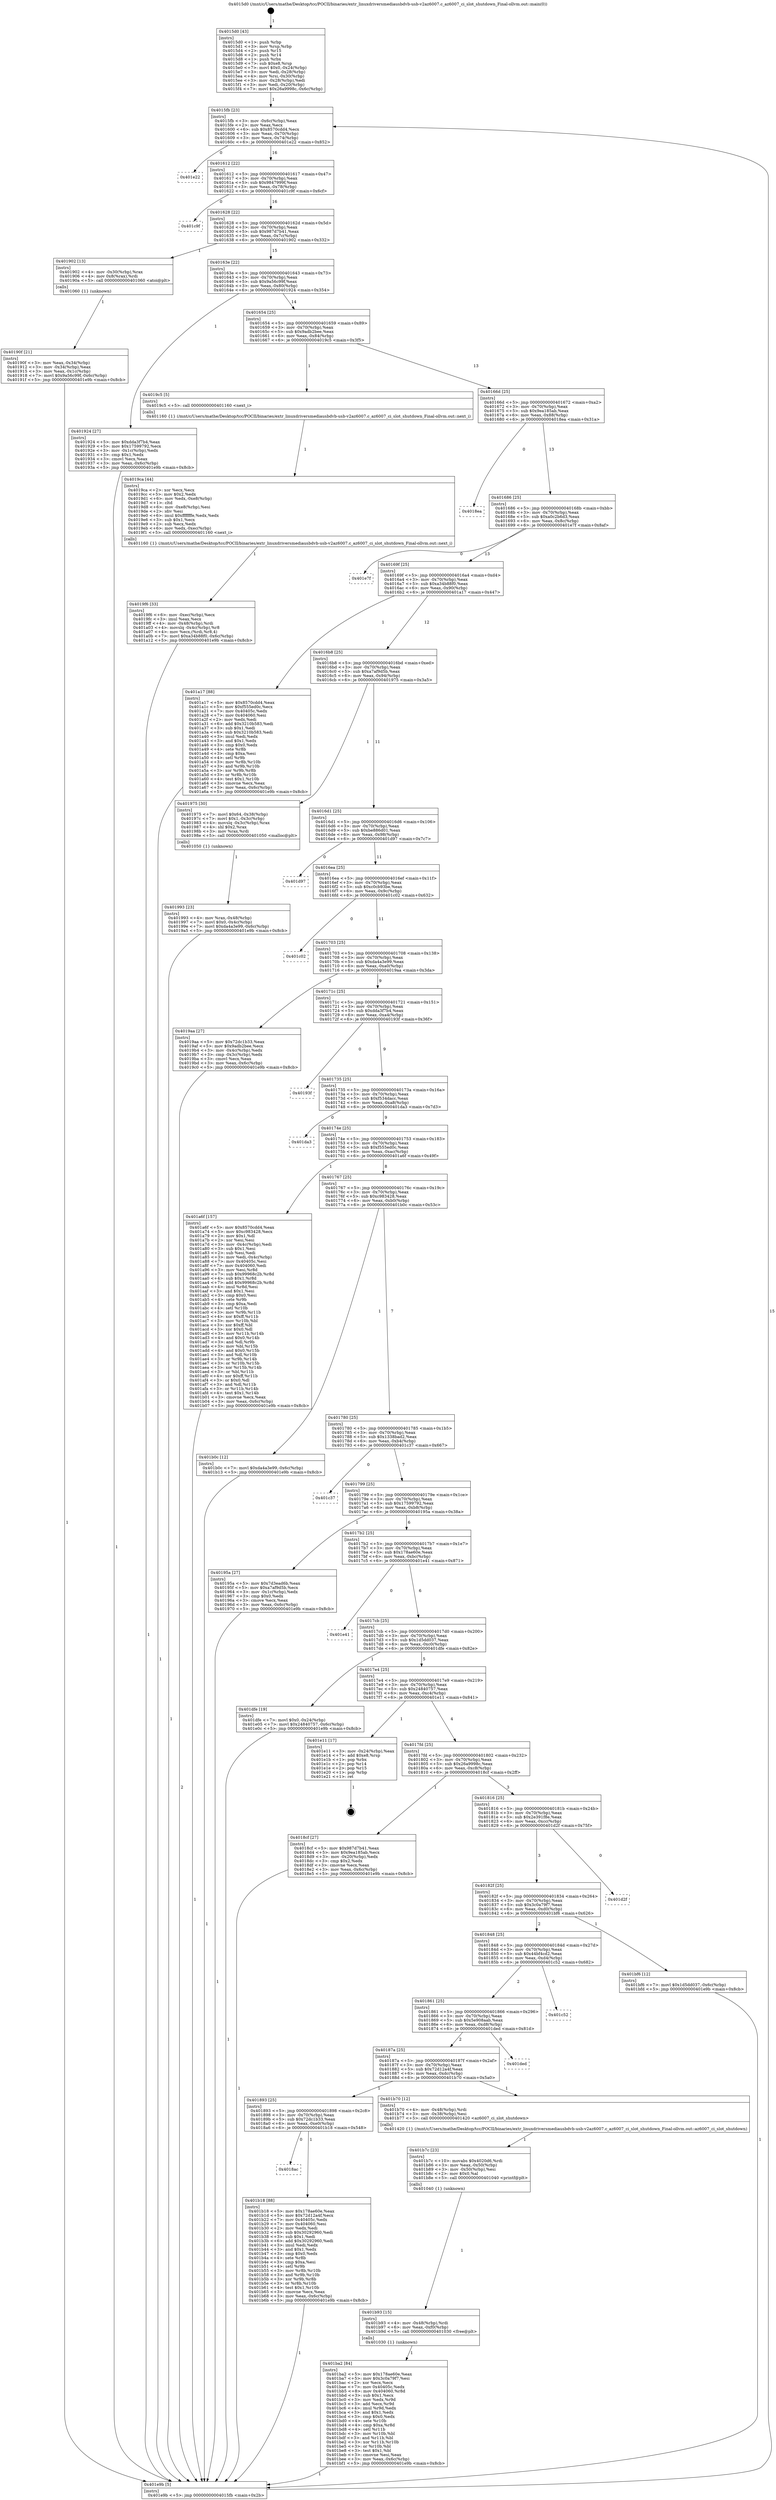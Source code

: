 digraph "0x4015d0" {
  label = "0x4015d0 (/mnt/c/Users/mathe/Desktop/tcc/POCII/binaries/extr_linuxdriversmediausbdvb-usb-v2az6007.c_az6007_ci_slot_shutdown_Final-ollvm.out::main(0))"
  labelloc = "t"
  node[shape=record]

  Entry [label="",width=0.3,height=0.3,shape=circle,fillcolor=black,style=filled]
  "0x4015fb" [label="{
     0x4015fb [23]\l
     | [instrs]\l
     &nbsp;&nbsp;0x4015fb \<+3\>: mov -0x6c(%rbp),%eax\l
     &nbsp;&nbsp;0x4015fe \<+2\>: mov %eax,%ecx\l
     &nbsp;&nbsp;0x401600 \<+6\>: sub $0x8570cdd4,%ecx\l
     &nbsp;&nbsp;0x401606 \<+3\>: mov %eax,-0x70(%rbp)\l
     &nbsp;&nbsp;0x401609 \<+3\>: mov %ecx,-0x74(%rbp)\l
     &nbsp;&nbsp;0x40160c \<+6\>: je 0000000000401e22 \<main+0x852\>\l
  }"]
  "0x401e22" [label="{
     0x401e22\l
  }", style=dashed]
  "0x401612" [label="{
     0x401612 [22]\l
     | [instrs]\l
     &nbsp;&nbsp;0x401612 \<+5\>: jmp 0000000000401617 \<main+0x47\>\l
     &nbsp;&nbsp;0x401617 \<+3\>: mov -0x70(%rbp),%eax\l
     &nbsp;&nbsp;0x40161a \<+5\>: sub $0x9847999f,%eax\l
     &nbsp;&nbsp;0x40161f \<+3\>: mov %eax,-0x78(%rbp)\l
     &nbsp;&nbsp;0x401622 \<+6\>: je 0000000000401c9f \<main+0x6cf\>\l
  }"]
  Exit [label="",width=0.3,height=0.3,shape=circle,fillcolor=black,style=filled,peripheries=2]
  "0x401c9f" [label="{
     0x401c9f\l
  }", style=dashed]
  "0x401628" [label="{
     0x401628 [22]\l
     | [instrs]\l
     &nbsp;&nbsp;0x401628 \<+5\>: jmp 000000000040162d \<main+0x5d\>\l
     &nbsp;&nbsp;0x40162d \<+3\>: mov -0x70(%rbp),%eax\l
     &nbsp;&nbsp;0x401630 \<+5\>: sub $0x987d7b41,%eax\l
     &nbsp;&nbsp;0x401635 \<+3\>: mov %eax,-0x7c(%rbp)\l
     &nbsp;&nbsp;0x401638 \<+6\>: je 0000000000401902 \<main+0x332\>\l
  }"]
  "0x401ba2" [label="{
     0x401ba2 [84]\l
     | [instrs]\l
     &nbsp;&nbsp;0x401ba2 \<+5\>: mov $0x178ae60e,%eax\l
     &nbsp;&nbsp;0x401ba7 \<+5\>: mov $0x3c0a79f7,%esi\l
     &nbsp;&nbsp;0x401bac \<+2\>: xor %ecx,%ecx\l
     &nbsp;&nbsp;0x401bae \<+7\>: mov 0x40405c,%edx\l
     &nbsp;&nbsp;0x401bb5 \<+8\>: mov 0x404060,%r8d\l
     &nbsp;&nbsp;0x401bbd \<+3\>: sub $0x1,%ecx\l
     &nbsp;&nbsp;0x401bc0 \<+3\>: mov %edx,%r9d\l
     &nbsp;&nbsp;0x401bc3 \<+3\>: add %ecx,%r9d\l
     &nbsp;&nbsp;0x401bc6 \<+4\>: imul %r9d,%edx\l
     &nbsp;&nbsp;0x401bca \<+3\>: and $0x1,%edx\l
     &nbsp;&nbsp;0x401bcd \<+3\>: cmp $0x0,%edx\l
     &nbsp;&nbsp;0x401bd0 \<+4\>: sete %r10b\l
     &nbsp;&nbsp;0x401bd4 \<+4\>: cmp $0xa,%r8d\l
     &nbsp;&nbsp;0x401bd8 \<+4\>: setl %r11b\l
     &nbsp;&nbsp;0x401bdc \<+3\>: mov %r10b,%bl\l
     &nbsp;&nbsp;0x401bdf \<+3\>: and %r11b,%bl\l
     &nbsp;&nbsp;0x401be2 \<+3\>: xor %r11b,%r10b\l
     &nbsp;&nbsp;0x401be5 \<+3\>: or %r10b,%bl\l
     &nbsp;&nbsp;0x401be8 \<+3\>: test $0x1,%bl\l
     &nbsp;&nbsp;0x401beb \<+3\>: cmovne %esi,%eax\l
     &nbsp;&nbsp;0x401bee \<+3\>: mov %eax,-0x6c(%rbp)\l
     &nbsp;&nbsp;0x401bf1 \<+5\>: jmp 0000000000401e9b \<main+0x8cb\>\l
  }"]
  "0x401902" [label="{
     0x401902 [13]\l
     | [instrs]\l
     &nbsp;&nbsp;0x401902 \<+4\>: mov -0x30(%rbp),%rax\l
     &nbsp;&nbsp;0x401906 \<+4\>: mov 0x8(%rax),%rdi\l
     &nbsp;&nbsp;0x40190a \<+5\>: call 0000000000401060 \<atoi@plt\>\l
     | [calls]\l
     &nbsp;&nbsp;0x401060 \{1\} (unknown)\l
  }"]
  "0x40163e" [label="{
     0x40163e [22]\l
     | [instrs]\l
     &nbsp;&nbsp;0x40163e \<+5\>: jmp 0000000000401643 \<main+0x73\>\l
     &nbsp;&nbsp;0x401643 \<+3\>: mov -0x70(%rbp),%eax\l
     &nbsp;&nbsp;0x401646 \<+5\>: sub $0x9a56c99f,%eax\l
     &nbsp;&nbsp;0x40164b \<+3\>: mov %eax,-0x80(%rbp)\l
     &nbsp;&nbsp;0x40164e \<+6\>: je 0000000000401924 \<main+0x354\>\l
  }"]
  "0x401b93" [label="{
     0x401b93 [15]\l
     | [instrs]\l
     &nbsp;&nbsp;0x401b93 \<+4\>: mov -0x48(%rbp),%rdi\l
     &nbsp;&nbsp;0x401b97 \<+6\>: mov %eax,-0xf0(%rbp)\l
     &nbsp;&nbsp;0x401b9d \<+5\>: call 0000000000401030 \<free@plt\>\l
     | [calls]\l
     &nbsp;&nbsp;0x401030 \{1\} (unknown)\l
  }"]
  "0x401924" [label="{
     0x401924 [27]\l
     | [instrs]\l
     &nbsp;&nbsp;0x401924 \<+5\>: mov $0xdda3f7b4,%eax\l
     &nbsp;&nbsp;0x401929 \<+5\>: mov $0x17599792,%ecx\l
     &nbsp;&nbsp;0x40192e \<+3\>: mov -0x1c(%rbp),%edx\l
     &nbsp;&nbsp;0x401931 \<+3\>: cmp $0x1,%edx\l
     &nbsp;&nbsp;0x401934 \<+3\>: cmovl %ecx,%eax\l
     &nbsp;&nbsp;0x401937 \<+3\>: mov %eax,-0x6c(%rbp)\l
     &nbsp;&nbsp;0x40193a \<+5\>: jmp 0000000000401e9b \<main+0x8cb\>\l
  }"]
  "0x401654" [label="{
     0x401654 [25]\l
     | [instrs]\l
     &nbsp;&nbsp;0x401654 \<+5\>: jmp 0000000000401659 \<main+0x89\>\l
     &nbsp;&nbsp;0x401659 \<+3\>: mov -0x70(%rbp),%eax\l
     &nbsp;&nbsp;0x40165c \<+5\>: sub $0x9adb2bee,%eax\l
     &nbsp;&nbsp;0x401661 \<+6\>: mov %eax,-0x84(%rbp)\l
     &nbsp;&nbsp;0x401667 \<+6\>: je 00000000004019c5 \<main+0x3f5\>\l
  }"]
  "0x401b7c" [label="{
     0x401b7c [23]\l
     | [instrs]\l
     &nbsp;&nbsp;0x401b7c \<+10\>: movabs $0x4020d6,%rdi\l
     &nbsp;&nbsp;0x401b86 \<+3\>: mov %eax,-0x50(%rbp)\l
     &nbsp;&nbsp;0x401b89 \<+3\>: mov -0x50(%rbp),%esi\l
     &nbsp;&nbsp;0x401b8c \<+2\>: mov $0x0,%al\l
     &nbsp;&nbsp;0x401b8e \<+5\>: call 0000000000401040 \<printf@plt\>\l
     | [calls]\l
     &nbsp;&nbsp;0x401040 \{1\} (unknown)\l
  }"]
  "0x4019c5" [label="{
     0x4019c5 [5]\l
     | [instrs]\l
     &nbsp;&nbsp;0x4019c5 \<+5\>: call 0000000000401160 \<next_i\>\l
     | [calls]\l
     &nbsp;&nbsp;0x401160 \{1\} (/mnt/c/Users/mathe/Desktop/tcc/POCII/binaries/extr_linuxdriversmediausbdvb-usb-v2az6007.c_az6007_ci_slot_shutdown_Final-ollvm.out::next_i)\l
  }"]
  "0x40166d" [label="{
     0x40166d [25]\l
     | [instrs]\l
     &nbsp;&nbsp;0x40166d \<+5\>: jmp 0000000000401672 \<main+0xa2\>\l
     &nbsp;&nbsp;0x401672 \<+3\>: mov -0x70(%rbp),%eax\l
     &nbsp;&nbsp;0x401675 \<+5\>: sub $0x9ea185ab,%eax\l
     &nbsp;&nbsp;0x40167a \<+6\>: mov %eax,-0x88(%rbp)\l
     &nbsp;&nbsp;0x401680 \<+6\>: je 00000000004018ea \<main+0x31a\>\l
  }"]
  "0x4018ac" [label="{
     0x4018ac\l
  }", style=dashed]
  "0x4018ea" [label="{
     0x4018ea\l
  }", style=dashed]
  "0x401686" [label="{
     0x401686 [25]\l
     | [instrs]\l
     &nbsp;&nbsp;0x401686 \<+5\>: jmp 000000000040168b \<main+0xbb\>\l
     &nbsp;&nbsp;0x40168b \<+3\>: mov -0x70(%rbp),%eax\l
     &nbsp;&nbsp;0x40168e \<+5\>: sub $0xa0c2b6d3,%eax\l
     &nbsp;&nbsp;0x401693 \<+6\>: mov %eax,-0x8c(%rbp)\l
     &nbsp;&nbsp;0x401699 \<+6\>: je 0000000000401e7f \<main+0x8af\>\l
  }"]
  "0x401b18" [label="{
     0x401b18 [88]\l
     | [instrs]\l
     &nbsp;&nbsp;0x401b18 \<+5\>: mov $0x178ae60e,%eax\l
     &nbsp;&nbsp;0x401b1d \<+5\>: mov $0x72d12a4f,%ecx\l
     &nbsp;&nbsp;0x401b22 \<+7\>: mov 0x40405c,%edx\l
     &nbsp;&nbsp;0x401b29 \<+7\>: mov 0x404060,%esi\l
     &nbsp;&nbsp;0x401b30 \<+2\>: mov %edx,%edi\l
     &nbsp;&nbsp;0x401b32 \<+6\>: sub $0x30292960,%edi\l
     &nbsp;&nbsp;0x401b38 \<+3\>: sub $0x1,%edi\l
     &nbsp;&nbsp;0x401b3b \<+6\>: add $0x30292960,%edi\l
     &nbsp;&nbsp;0x401b41 \<+3\>: imul %edi,%edx\l
     &nbsp;&nbsp;0x401b44 \<+3\>: and $0x1,%edx\l
     &nbsp;&nbsp;0x401b47 \<+3\>: cmp $0x0,%edx\l
     &nbsp;&nbsp;0x401b4a \<+4\>: sete %r8b\l
     &nbsp;&nbsp;0x401b4e \<+3\>: cmp $0xa,%esi\l
     &nbsp;&nbsp;0x401b51 \<+4\>: setl %r9b\l
     &nbsp;&nbsp;0x401b55 \<+3\>: mov %r8b,%r10b\l
     &nbsp;&nbsp;0x401b58 \<+3\>: and %r9b,%r10b\l
     &nbsp;&nbsp;0x401b5b \<+3\>: xor %r9b,%r8b\l
     &nbsp;&nbsp;0x401b5e \<+3\>: or %r8b,%r10b\l
     &nbsp;&nbsp;0x401b61 \<+4\>: test $0x1,%r10b\l
     &nbsp;&nbsp;0x401b65 \<+3\>: cmovne %ecx,%eax\l
     &nbsp;&nbsp;0x401b68 \<+3\>: mov %eax,-0x6c(%rbp)\l
     &nbsp;&nbsp;0x401b6b \<+5\>: jmp 0000000000401e9b \<main+0x8cb\>\l
  }"]
  "0x401e7f" [label="{
     0x401e7f\l
  }", style=dashed]
  "0x40169f" [label="{
     0x40169f [25]\l
     | [instrs]\l
     &nbsp;&nbsp;0x40169f \<+5\>: jmp 00000000004016a4 \<main+0xd4\>\l
     &nbsp;&nbsp;0x4016a4 \<+3\>: mov -0x70(%rbp),%eax\l
     &nbsp;&nbsp;0x4016a7 \<+5\>: sub $0xa34b88f0,%eax\l
     &nbsp;&nbsp;0x4016ac \<+6\>: mov %eax,-0x90(%rbp)\l
     &nbsp;&nbsp;0x4016b2 \<+6\>: je 0000000000401a17 \<main+0x447\>\l
  }"]
  "0x401893" [label="{
     0x401893 [25]\l
     | [instrs]\l
     &nbsp;&nbsp;0x401893 \<+5\>: jmp 0000000000401898 \<main+0x2c8\>\l
     &nbsp;&nbsp;0x401898 \<+3\>: mov -0x70(%rbp),%eax\l
     &nbsp;&nbsp;0x40189b \<+5\>: sub $0x72dc1b33,%eax\l
     &nbsp;&nbsp;0x4018a0 \<+6\>: mov %eax,-0xe0(%rbp)\l
     &nbsp;&nbsp;0x4018a6 \<+6\>: je 0000000000401b18 \<main+0x548\>\l
  }"]
  "0x401a17" [label="{
     0x401a17 [88]\l
     | [instrs]\l
     &nbsp;&nbsp;0x401a17 \<+5\>: mov $0x8570cdd4,%eax\l
     &nbsp;&nbsp;0x401a1c \<+5\>: mov $0xf555ed0c,%ecx\l
     &nbsp;&nbsp;0x401a21 \<+7\>: mov 0x40405c,%edx\l
     &nbsp;&nbsp;0x401a28 \<+7\>: mov 0x404060,%esi\l
     &nbsp;&nbsp;0x401a2f \<+2\>: mov %edx,%edi\l
     &nbsp;&nbsp;0x401a31 \<+6\>: add $0x3210b583,%edi\l
     &nbsp;&nbsp;0x401a37 \<+3\>: sub $0x1,%edi\l
     &nbsp;&nbsp;0x401a3a \<+6\>: sub $0x3210b583,%edi\l
     &nbsp;&nbsp;0x401a40 \<+3\>: imul %edi,%edx\l
     &nbsp;&nbsp;0x401a43 \<+3\>: and $0x1,%edx\l
     &nbsp;&nbsp;0x401a46 \<+3\>: cmp $0x0,%edx\l
     &nbsp;&nbsp;0x401a49 \<+4\>: sete %r8b\l
     &nbsp;&nbsp;0x401a4d \<+3\>: cmp $0xa,%esi\l
     &nbsp;&nbsp;0x401a50 \<+4\>: setl %r9b\l
     &nbsp;&nbsp;0x401a54 \<+3\>: mov %r8b,%r10b\l
     &nbsp;&nbsp;0x401a57 \<+3\>: and %r9b,%r10b\l
     &nbsp;&nbsp;0x401a5a \<+3\>: xor %r9b,%r8b\l
     &nbsp;&nbsp;0x401a5d \<+3\>: or %r8b,%r10b\l
     &nbsp;&nbsp;0x401a60 \<+4\>: test $0x1,%r10b\l
     &nbsp;&nbsp;0x401a64 \<+3\>: cmovne %ecx,%eax\l
     &nbsp;&nbsp;0x401a67 \<+3\>: mov %eax,-0x6c(%rbp)\l
     &nbsp;&nbsp;0x401a6a \<+5\>: jmp 0000000000401e9b \<main+0x8cb\>\l
  }"]
  "0x4016b8" [label="{
     0x4016b8 [25]\l
     | [instrs]\l
     &nbsp;&nbsp;0x4016b8 \<+5\>: jmp 00000000004016bd \<main+0xed\>\l
     &nbsp;&nbsp;0x4016bd \<+3\>: mov -0x70(%rbp),%eax\l
     &nbsp;&nbsp;0x4016c0 \<+5\>: sub $0xa7af9d5b,%eax\l
     &nbsp;&nbsp;0x4016c5 \<+6\>: mov %eax,-0x94(%rbp)\l
     &nbsp;&nbsp;0x4016cb \<+6\>: je 0000000000401975 \<main+0x3a5\>\l
  }"]
  "0x401b70" [label="{
     0x401b70 [12]\l
     | [instrs]\l
     &nbsp;&nbsp;0x401b70 \<+4\>: mov -0x48(%rbp),%rdi\l
     &nbsp;&nbsp;0x401b74 \<+3\>: mov -0x38(%rbp),%esi\l
     &nbsp;&nbsp;0x401b77 \<+5\>: call 0000000000401420 \<az6007_ci_slot_shutdown\>\l
     | [calls]\l
     &nbsp;&nbsp;0x401420 \{1\} (/mnt/c/Users/mathe/Desktop/tcc/POCII/binaries/extr_linuxdriversmediausbdvb-usb-v2az6007.c_az6007_ci_slot_shutdown_Final-ollvm.out::az6007_ci_slot_shutdown)\l
  }"]
  "0x401975" [label="{
     0x401975 [30]\l
     | [instrs]\l
     &nbsp;&nbsp;0x401975 \<+7\>: movl $0x64,-0x38(%rbp)\l
     &nbsp;&nbsp;0x40197c \<+7\>: movl $0x1,-0x3c(%rbp)\l
     &nbsp;&nbsp;0x401983 \<+4\>: movslq -0x3c(%rbp),%rax\l
     &nbsp;&nbsp;0x401987 \<+4\>: shl $0x2,%rax\l
     &nbsp;&nbsp;0x40198b \<+3\>: mov %rax,%rdi\l
     &nbsp;&nbsp;0x40198e \<+5\>: call 0000000000401050 \<malloc@plt\>\l
     | [calls]\l
     &nbsp;&nbsp;0x401050 \{1\} (unknown)\l
  }"]
  "0x4016d1" [label="{
     0x4016d1 [25]\l
     | [instrs]\l
     &nbsp;&nbsp;0x4016d1 \<+5\>: jmp 00000000004016d6 \<main+0x106\>\l
     &nbsp;&nbsp;0x4016d6 \<+3\>: mov -0x70(%rbp),%eax\l
     &nbsp;&nbsp;0x4016d9 \<+5\>: sub $0xbe886d01,%eax\l
     &nbsp;&nbsp;0x4016de \<+6\>: mov %eax,-0x98(%rbp)\l
     &nbsp;&nbsp;0x4016e4 \<+6\>: je 0000000000401d97 \<main+0x7c7\>\l
  }"]
  "0x40187a" [label="{
     0x40187a [25]\l
     | [instrs]\l
     &nbsp;&nbsp;0x40187a \<+5\>: jmp 000000000040187f \<main+0x2af\>\l
     &nbsp;&nbsp;0x40187f \<+3\>: mov -0x70(%rbp),%eax\l
     &nbsp;&nbsp;0x401882 \<+5\>: sub $0x72d12a4f,%eax\l
     &nbsp;&nbsp;0x401887 \<+6\>: mov %eax,-0xdc(%rbp)\l
     &nbsp;&nbsp;0x40188d \<+6\>: je 0000000000401b70 \<main+0x5a0\>\l
  }"]
  "0x401d97" [label="{
     0x401d97\l
  }", style=dashed]
  "0x4016ea" [label="{
     0x4016ea [25]\l
     | [instrs]\l
     &nbsp;&nbsp;0x4016ea \<+5\>: jmp 00000000004016ef \<main+0x11f\>\l
     &nbsp;&nbsp;0x4016ef \<+3\>: mov -0x70(%rbp),%eax\l
     &nbsp;&nbsp;0x4016f2 \<+5\>: sub $0xc0cb93be,%eax\l
     &nbsp;&nbsp;0x4016f7 \<+6\>: mov %eax,-0x9c(%rbp)\l
     &nbsp;&nbsp;0x4016fd \<+6\>: je 0000000000401c02 \<main+0x632\>\l
  }"]
  "0x401ded" [label="{
     0x401ded\l
  }", style=dashed]
  "0x401c02" [label="{
     0x401c02\l
  }", style=dashed]
  "0x401703" [label="{
     0x401703 [25]\l
     | [instrs]\l
     &nbsp;&nbsp;0x401703 \<+5\>: jmp 0000000000401708 \<main+0x138\>\l
     &nbsp;&nbsp;0x401708 \<+3\>: mov -0x70(%rbp),%eax\l
     &nbsp;&nbsp;0x40170b \<+5\>: sub $0xda4a3e99,%eax\l
     &nbsp;&nbsp;0x401710 \<+6\>: mov %eax,-0xa0(%rbp)\l
     &nbsp;&nbsp;0x401716 \<+6\>: je 00000000004019aa \<main+0x3da\>\l
  }"]
  "0x401861" [label="{
     0x401861 [25]\l
     | [instrs]\l
     &nbsp;&nbsp;0x401861 \<+5\>: jmp 0000000000401866 \<main+0x296\>\l
     &nbsp;&nbsp;0x401866 \<+3\>: mov -0x70(%rbp),%eax\l
     &nbsp;&nbsp;0x401869 \<+5\>: sub $0x5e908aab,%eax\l
     &nbsp;&nbsp;0x40186e \<+6\>: mov %eax,-0xd8(%rbp)\l
     &nbsp;&nbsp;0x401874 \<+6\>: je 0000000000401ded \<main+0x81d\>\l
  }"]
  "0x4019aa" [label="{
     0x4019aa [27]\l
     | [instrs]\l
     &nbsp;&nbsp;0x4019aa \<+5\>: mov $0x72dc1b33,%eax\l
     &nbsp;&nbsp;0x4019af \<+5\>: mov $0x9adb2bee,%ecx\l
     &nbsp;&nbsp;0x4019b4 \<+3\>: mov -0x4c(%rbp),%edx\l
     &nbsp;&nbsp;0x4019b7 \<+3\>: cmp -0x3c(%rbp),%edx\l
     &nbsp;&nbsp;0x4019ba \<+3\>: cmovl %ecx,%eax\l
     &nbsp;&nbsp;0x4019bd \<+3\>: mov %eax,-0x6c(%rbp)\l
     &nbsp;&nbsp;0x4019c0 \<+5\>: jmp 0000000000401e9b \<main+0x8cb\>\l
  }"]
  "0x40171c" [label="{
     0x40171c [25]\l
     | [instrs]\l
     &nbsp;&nbsp;0x40171c \<+5\>: jmp 0000000000401721 \<main+0x151\>\l
     &nbsp;&nbsp;0x401721 \<+3\>: mov -0x70(%rbp),%eax\l
     &nbsp;&nbsp;0x401724 \<+5\>: sub $0xdda3f7b4,%eax\l
     &nbsp;&nbsp;0x401729 \<+6\>: mov %eax,-0xa4(%rbp)\l
     &nbsp;&nbsp;0x40172f \<+6\>: je 000000000040193f \<main+0x36f\>\l
  }"]
  "0x401c52" [label="{
     0x401c52\l
  }", style=dashed]
  "0x40193f" [label="{
     0x40193f\l
  }", style=dashed]
  "0x401735" [label="{
     0x401735 [25]\l
     | [instrs]\l
     &nbsp;&nbsp;0x401735 \<+5\>: jmp 000000000040173a \<main+0x16a\>\l
     &nbsp;&nbsp;0x40173a \<+3\>: mov -0x70(%rbp),%eax\l
     &nbsp;&nbsp;0x40173d \<+5\>: sub $0xf534dacc,%eax\l
     &nbsp;&nbsp;0x401742 \<+6\>: mov %eax,-0xa8(%rbp)\l
     &nbsp;&nbsp;0x401748 \<+6\>: je 0000000000401da3 \<main+0x7d3\>\l
  }"]
  "0x401848" [label="{
     0x401848 [25]\l
     | [instrs]\l
     &nbsp;&nbsp;0x401848 \<+5\>: jmp 000000000040184d \<main+0x27d\>\l
     &nbsp;&nbsp;0x40184d \<+3\>: mov -0x70(%rbp),%eax\l
     &nbsp;&nbsp;0x401850 \<+5\>: sub $0x44bf4cd2,%eax\l
     &nbsp;&nbsp;0x401855 \<+6\>: mov %eax,-0xd4(%rbp)\l
     &nbsp;&nbsp;0x40185b \<+6\>: je 0000000000401c52 \<main+0x682\>\l
  }"]
  "0x401da3" [label="{
     0x401da3\l
  }", style=dashed]
  "0x40174e" [label="{
     0x40174e [25]\l
     | [instrs]\l
     &nbsp;&nbsp;0x40174e \<+5\>: jmp 0000000000401753 \<main+0x183\>\l
     &nbsp;&nbsp;0x401753 \<+3\>: mov -0x70(%rbp),%eax\l
     &nbsp;&nbsp;0x401756 \<+5\>: sub $0xf555ed0c,%eax\l
     &nbsp;&nbsp;0x40175b \<+6\>: mov %eax,-0xac(%rbp)\l
     &nbsp;&nbsp;0x401761 \<+6\>: je 0000000000401a6f \<main+0x49f\>\l
  }"]
  "0x401bf6" [label="{
     0x401bf6 [12]\l
     | [instrs]\l
     &nbsp;&nbsp;0x401bf6 \<+7\>: movl $0x1d5dd037,-0x6c(%rbp)\l
     &nbsp;&nbsp;0x401bfd \<+5\>: jmp 0000000000401e9b \<main+0x8cb\>\l
  }"]
  "0x401a6f" [label="{
     0x401a6f [157]\l
     | [instrs]\l
     &nbsp;&nbsp;0x401a6f \<+5\>: mov $0x8570cdd4,%eax\l
     &nbsp;&nbsp;0x401a74 \<+5\>: mov $0xc983428,%ecx\l
     &nbsp;&nbsp;0x401a79 \<+2\>: mov $0x1,%dl\l
     &nbsp;&nbsp;0x401a7b \<+2\>: xor %esi,%esi\l
     &nbsp;&nbsp;0x401a7d \<+3\>: mov -0x4c(%rbp),%edi\l
     &nbsp;&nbsp;0x401a80 \<+3\>: sub $0x1,%esi\l
     &nbsp;&nbsp;0x401a83 \<+2\>: sub %esi,%edi\l
     &nbsp;&nbsp;0x401a85 \<+3\>: mov %edi,-0x4c(%rbp)\l
     &nbsp;&nbsp;0x401a88 \<+7\>: mov 0x40405c,%esi\l
     &nbsp;&nbsp;0x401a8f \<+7\>: mov 0x404060,%edi\l
     &nbsp;&nbsp;0x401a96 \<+3\>: mov %esi,%r8d\l
     &nbsp;&nbsp;0x401a99 \<+7\>: sub $0x99968c2b,%r8d\l
     &nbsp;&nbsp;0x401aa0 \<+4\>: sub $0x1,%r8d\l
     &nbsp;&nbsp;0x401aa4 \<+7\>: add $0x99968c2b,%r8d\l
     &nbsp;&nbsp;0x401aab \<+4\>: imul %r8d,%esi\l
     &nbsp;&nbsp;0x401aaf \<+3\>: and $0x1,%esi\l
     &nbsp;&nbsp;0x401ab2 \<+3\>: cmp $0x0,%esi\l
     &nbsp;&nbsp;0x401ab5 \<+4\>: sete %r9b\l
     &nbsp;&nbsp;0x401ab9 \<+3\>: cmp $0xa,%edi\l
     &nbsp;&nbsp;0x401abc \<+4\>: setl %r10b\l
     &nbsp;&nbsp;0x401ac0 \<+3\>: mov %r9b,%r11b\l
     &nbsp;&nbsp;0x401ac3 \<+4\>: xor $0xff,%r11b\l
     &nbsp;&nbsp;0x401ac7 \<+3\>: mov %r10b,%bl\l
     &nbsp;&nbsp;0x401aca \<+3\>: xor $0xff,%bl\l
     &nbsp;&nbsp;0x401acd \<+3\>: xor $0x0,%dl\l
     &nbsp;&nbsp;0x401ad0 \<+3\>: mov %r11b,%r14b\l
     &nbsp;&nbsp;0x401ad3 \<+4\>: and $0x0,%r14b\l
     &nbsp;&nbsp;0x401ad7 \<+3\>: and %dl,%r9b\l
     &nbsp;&nbsp;0x401ada \<+3\>: mov %bl,%r15b\l
     &nbsp;&nbsp;0x401add \<+4\>: and $0x0,%r15b\l
     &nbsp;&nbsp;0x401ae1 \<+3\>: and %dl,%r10b\l
     &nbsp;&nbsp;0x401ae4 \<+3\>: or %r9b,%r14b\l
     &nbsp;&nbsp;0x401ae7 \<+3\>: or %r10b,%r15b\l
     &nbsp;&nbsp;0x401aea \<+3\>: xor %r15b,%r14b\l
     &nbsp;&nbsp;0x401aed \<+3\>: or %bl,%r11b\l
     &nbsp;&nbsp;0x401af0 \<+4\>: xor $0xff,%r11b\l
     &nbsp;&nbsp;0x401af4 \<+3\>: or $0x0,%dl\l
     &nbsp;&nbsp;0x401af7 \<+3\>: and %dl,%r11b\l
     &nbsp;&nbsp;0x401afa \<+3\>: or %r11b,%r14b\l
     &nbsp;&nbsp;0x401afd \<+4\>: test $0x1,%r14b\l
     &nbsp;&nbsp;0x401b01 \<+3\>: cmovne %ecx,%eax\l
     &nbsp;&nbsp;0x401b04 \<+3\>: mov %eax,-0x6c(%rbp)\l
     &nbsp;&nbsp;0x401b07 \<+5\>: jmp 0000000000401e9b \<main+0x8cb\>\l
  }"]
  "0x401767" [label="{
     0x401767 [25]\l
     | [instrs]\l
     &nbsp;&nbsp;0x401767 \<+5\>: jmp 000000000040176c \<main+0x19c\>\l
     &nbsp;&nbsp;0x40176c \<+3\>: mov -0x70(%rbp),%eax\l
     &nbsp;&nbsp;0x40176f \<+5\>: sub $0xc983428,%eax\l
     &nbsp;&nbsp;0x401774 \<+6\>: mov %eax,-0xb0(%rbp)\l
     &nbsp;&nbsp;0x40177a \<+6\>: je 0000000000401b0c \<main+0x53c\>\l
  }"]
  "0x40182f" [label="{
     0x40182f [25]\l
     | [instrs]\l
     &nbsp;&nbsp;0x40182f \<+5\>: jmp 0000000000401834 \<main+0x264\>\l
     &nbsp;&nbsp;0x401834 \<+3\>: mov -0x70(%rbp),%eax\l
     &nbsp;&nbsp;0x401837 \<+5\>: sub $0x3c0a79f7,%eax\l
     &nbsp;&nbsp;0x40183c \<+6\>: mov %eax,-0xd0(%rbp)\l
     &nbsp;&nbsp;0x401842 \<+6\>: je 0000000000401bf6 \<main+0x626\>\l
  }"]
  "0x401b0c" [label="{
     0x401b0c [12]\l
     | [instrs]\l
     &nbsp;&nbsp;0x401b0c \<+7\>: movl $0xda4a3e99,-0x6c(%rbp)\l
     &nbsp;&nbsp;0x401b13 \<+5\>: jmp 0000000000401e9b \<main+0x8cb\>\l
  }"]
  "0x401780" [label="{
     0x401780 [25]\l
     | [instrs]\l
     &nbsp;&nbsp;0x401780 \<+5\>: jmp 0000000000401785 \<main+0x1b5\>\l
     &nbsp;&nbsp;0x401785 \<+3\>: mov -0x70(%rbp),%eax\l
     &nbsp;&nbsp;0x401788 \<+5\>: sub $0x1338bad2,%eax\l
     &nbsp;&nbsp;0x40178d \<+6\>: mov %eax,-0xb4(%rbp)\l
     &nbsp;&nbsp;0x401793 \<+6\>: je 0000000000401c37 \<main+0x667\>\l
  }"]
  "0x401d2f" [label="{
     0x401d2f\l
  }", style=dashed]
  "0x401c37" [label="{
     0x401c37\l
  }", style=dashed]
  "0x401799" [label="{
     0x401799 [25]\l
     | [instrs]\l
     &nbsp;&nbsp;0x401799 \<+5\>: jmp 000000000040179e \<main+0x1ce\>\l
     &nbsp;&nbsp;0x40179e \<+3\>: mov -0x70(%rbp),%eax\l
     &nbsp;&nbsp;0x4017a1 \<+5\>: sub $0x17599792,%eax\l
     &nbsp;&nbsp;0x4017a6 \<+6\>: mov %eax,-0xb8(%rbp)\l
     &nbsp;&nbsp;0x4017ac \<+6\>: je 000000000040195a \<main+0x38a\>\l
  }"]
  "0x4019f6" [label="{
     0x4019f6 [33]\l
     | [instrs]\l
     &nbsp;&nbsp;0x4019f6 \<+6\>: mov -0xec(%rbp),%ecx\l
     &nbsp;&nbsp;0x4019fc \<+3\>: imul %eax,%ecx\l
     &nbsp;&nbsp;0x4019ff \<+4\>: mov -0x48(%rbp),%rdi\l
     &nbsp;&nbsp;0x401a03 \<+4\>: movslq -0x4c(%rbp),%r8\l
     &nbsp;&nbsp;0x401a07 \<+4\>: mov %ecx,(%rdi,%r8,4)\l
     &nbsp;&nbsp;0x401a0b \<+7\>: movl $0xa34b88f0,-0x6c(%rbp)\l
     &nbsp;&nbsp;0x401a12 \<+5\>: jmp 0000000000401e9b \<main+0x8cb\>\l
  }"]
  "0x40195a" [label="{
     0x40195a [27]\l
     | [instrs]\l
     &nbsp;&nbsp;0x40195a \<+5\>: mov $0x7d3ead6b,%eax\l
     &nbsp;&nbsp;0x40195f \<+5\>: mov $0xa7af9d5b,%ecx\l
     &nbsp;&nbsp;0x401964 \<+3\>: mov -0x1c(%rbp),%edx\l
     &nbsp;&nbsp;0x401967 \<+3\>: cmp $0x0,%edx\l
     &nbsp;&nbsp;0x40196a \<+3\>: cmove %ecx,%eax\l
     &nbsp;&nbsp;0x40196d \<+3\>: mov %eax,-0x6c(%rbp)\l
     &nbsp;&nbsp;0x401970 \<+5\>: jmp 0000000000401e9b \<main+0x8cb\>\l
  }"]
  "0x4017b2" [label="{
     0x4017b2 [25]\l
     | [instrs]\l
     &nbsp;&nbsp;0x4017b2 \<+5\>: jmp 00000000004017b7 \<main+0x1e7\>\l
     &nbsp;&nbsp;0x4017b7 \<+3\>: mov -0x70(%rbp),%eax\l
     &nbsp;&nbsp;0x4017ba \<+5\>: sub $0x178ae60e,%eax\l
     &nbsp;&nbsp;0x4017bf \<+6\>: mov %eax,-0xbc(%rbp)\l
     &nbsp;&nbsp;0x4017c5 \<+6\>: je 0000000000401e41 \<main+0x871\>\l
  }"]
  "0x4019ca" [label="{
     0x4019ca [44]\l
     | [instrs]\l
     &nbsp;&nbsp;0x4019ca \<+2\>: xor %ecx,%ecx\l
     &nbsp;&nbsp;0x4019cc \<+5\>: mov $0x2,%edx\l
     &nbsp;&nbsp;0x4019d1 \<+6\>: mov %edx,-0xe8(%rbp)\l
     &nbsp;&nbsp;0x4019d7 \<+1\>: cltd\l
     &nbsp;&nbsp;0x4019d8 \<+6\>: mov -0xe8(%rbp),%esi\l
     &nbsp;&nbsp;0x4019de \<+2\>: idiv %esi\l
     &nbsp;&nbsp;0x4019e0 \<+6\>: imul $0xfffffffe,%edx,%edx\l
     &nbsp;&nbsp;0x4019e6 \<+3\>: sub $0x1,%ecx\l
     &nbsp;&nbsp;0x4019e9 \<+2\>: sub %ecx,%edx\l
     &nbsp;&nbsp;0x4019eb \<+6\>: mov %edx,-0xec(%rbp)\l
     &nbsp;&nbsp;0x4019f1 \<+5\>: call 0000000000401160 \<next_i\>\l
     | [calls]\l
     &nbsp;&nbsp;0x401160 \{1\} (/mnt/c/Users/mathe/Desktop/tcc/POCII/binaries/extr_linuxdriversmediausbdvb-usb-v2az6007.c_az6007_ci_slot_shutdown_Final-ollvm.out::next_i)\l
  }"]
  "0x401e41" [label="{
     0x401e41\l
  }", style=dashed]
  "0x4017cb" [label="{
     0x4017cb [25]\l
     | [instrs]\l
     &nbsp;&nbsp;0x4017cb \<+5\>: jmp 00000000004017d0 \<main+0x200\>\l
     &nbsp;&nbsp;0x4017d0 \<+3\>: mov -0x70(%rbp),%eax\l
     &nbsp;&nbsp;0x4017d3 \<+5\>: sub $0x1d5dd037,%eax\l
     &nbsp;&nbsp;0x4017d8 \<+6\>: mov %eax,-0xc0(%rbp)\l
     &nbsp;&nbsp;0x4017de \<+6\>: je 0000000000401dfe \<main+0x82e\>\l
  }"]
  "0x401993" [label="{
     0x401993 [23]\l
     | [instrs]\l
     &nbsp;&nbsp;0x401993 \<+4\>: mov %rax,-0x48(%rbp)\l
     &nbsp;&nbsp;0x401997 \<+7\>: movl $0x0,-0x4c(%rbp)\l
     &nbsp;&nbsp;0x40199e \<+7\>: movl $0xda4a3e99,-0x6c(%rbp)\l
     &nbsp;&nbsp;0x4019a5 \<+5\>: jmp 0000000000401e9b \<main+0x8cb\>\l
  }"]
  "0x401dfe" [label="{
     0x401dfe [19]\l
     | [instrs]\l
     &nbsp;&nbsp;0x401dfe \<+7\>: movl $0x0,-0x24(%rbp)\l
     &nbsp;&nbsp;0x401e05 \<+7\>: movl $0x24840757,-0x6c(%rbp)\l
     &nbsp;&nbsp;0x401e0c \<+5\>: jmp 0000000000401e9b \<main+0x8cb\>\l
  }"]
  "0x4017e4" [label="{
     0x4017e4 [25]\l
     | [instrs]\l
     &nbsp;&nbsp;0x4017e4 \<+5\>: jmp 00000000004017e9 \<main+0x219\>\l
     &nbsp;&nbsp;0x4017e9 \<+3\>: mov -0x70(%rbp),%eax\l
     &nbsp;&nbsp;0x4017ec \<+5\>: sub $0x24840757,%eax\l
     &nbsp;&nbsp;0x4017f1 \<+6\>: mov %eax,-0xc4(%rbp)\l
     &nbsp;&nbsp;0x4017f7 \<+6\>: je 0000000000401e11 \<main+0x841\>\l
  }"]
  "0x40190f" [label="{
     0x40190f [21]\l
     | [instrs]\l
     &nbsp;&nbsp;0x40190f \<+3\>: mov %eax,-0x34(%rbp)\l
     &nbsp;&nbsp;0x401912 \<+3\>: mov -0x34(%rbp),%eax\l
     &nbsp;&nbsp;0x401915 \<+3\>: mov %eax,-0x1c(%rbp)\l
     &nbsp;&nbsp;0x401918 \<+7\>: movl $0x9a56c99f,-0x6c(%rbp)\l
     &nbsp;&nbsp;0x40191f \<+5\>: jmp 0000000000401e9b \<main+0x8cb\>\l
  }"]
  "0x401e11" [label="{
     0x401e11 [17]\l
     | [instrs]\l
     &nbsp;&nbsp;0x401e11 \<+3\>: mov -0x24(%rbp),%eax\l
     &nbsp;&nbsp;0x401e14 \<+7\>: add $0xe8,%rsp\l
     &nbsp;&nbsp;0x401e1b \<+1\>: pop %rbx\l
     &nbsp;&nbsp;0x401e1c \<+2\>: pop %r14\l
     &nbsp;&nbsp;0x401e1e \<+2\>: pop %r15\l
     &nbsp;&nbsp;0x401e20 \<+1\>: pop %rbp\l
     &nbsp;&nbsp;0x401e21 \<+1\>: ret\l
  }"]
  "0x4017fd" [label="{
     0x4017fd [25]\l
     | [instrs]\l
     &nbsp;&nbsp;0x4017fd \<+5\>: jmp 0000000000401802 \<main+0x232\>\l
     &nbsp;&nbsp;0x401802 \<+3\>: mov -0x70(%rbp),%eax\l
     &nbsp;&nbsp;0x401805 \<+5\>: sub $0x26a9998c,%eax\l
     &nbsp;&nbsp;0x40180a \<+6\>: mov %eax,-0xc8(%rbp)\l
     &nbsp;&nbsp;0x401810 \<+6\>: je 00000000004018cf \<main+0x2ff\>\l
  }"]
  "0x4015d0" [label="{
     0x4015d0 [43]\l
     | [instrs]\l
     &nbsp;&nbsp;0x4015d0 \<+1\>: push %rbp\l
     &nbsp;&nbsp;0x4015d1 \<+3\>: mov %rsp,%rbp\l
     &nbsp;&nbsp;0x4015d4 \<+2\>: push %r15\l
     &nbsp;&nbsp;0x4015d6 \<+2\>: push %r14\l
     &nbsp;&nbsp;0x4015d8 \<+1\>: push %rbx\l
     &nbsp;&nbsp;0x4015d9 \<+7\>: sub $0xe8,%rsp\l
     &nbsp;&nbsp;0x4015e0 \<+7\>: movl $0x0,-0x24(%rbp)\l
     &nbsp;&nbsp;0x4015e7 \<+3\>: mov %edi,-0x28(%rbp)\l
     &nbsp;&nbsp;0x4015ea \<+4\>: mov %rsi,-0x30(%rbp)\l
     &nbsp;&nbsp;0x4015ee \<+3\>: mov -0x28(%rbp),%edi\l
     &nbsp;&nbsp;0x4015f1 \<+3\>: mov %edi,-0x20(%rbp)\l
     &nbsp;&nbsp;0x4015f4 \<+7\>: movl $0x26a9998c,-0x6c(%rbp)\l
  }"]
  "0x4018cf" [label="{
     0x4018cf [27]\l
     | [instrs]\l
     &nbsp;&nbsp;0x4018cf \<+5\>: mov $0x987d7b41,%eax\l
     &nbsp;&nbsp;0x4018d4 \<+5\>: mov $0x9ea185ab,%ecx\l
     &nbsp;&nbsp;0x4018d9 \<+3\>: mov -0x20(%rbp),%edx\l
     &nbsp;&nbsp;0x4018dc \<+3\>: cmp $0x2,%edx\l
     &nbsp;&nbsp;0x4018df \<+3\>: cmovne %ecx,%eax\l
     &nbsp;&nbsp;0x4018e2 \<+3\>: mov %eax,-0x6c(%rbp)\l
     &nbsp;&nbsp;0x4018e5 \<+5\>: jmp 0000000000401e9b \<main+0x8cb\>\l
  }"]
  "0x401816" [label="{
     0x401816 [25]\l
     | [instrs]\l
     &nbsp;&nbsp;0x401816 \<+5\>: jmp 000000000040181b \<main+0x24b\>\l
     &nbsp;&nbsp;0x40181b \<+3\>: mov -0x70(%rbp),%eax\l
     &nbsp;&nbsp;0x40181e \<+5\>: sub $0x2e391f8e,%eax\l
     &nbsp;&nbsp;0x401823 \<+6\>: mov %eax,-0xcc(%rbp)\l
     &nbsp;&nbsp;0x401829 \<+6\>: je 0000000000401d2f \<main+0x75f\>\l
  }"]
  "0x401e9b" [label="{
     0x401e9b [5]\l
     | [instrs]\l
     &nbsp;&nbsp;0x401e9b \<+5\>: jmp 00000000004015fb \<main+0x2b\>\l
  }"]
  Entry -> "0x4015d0" [label=" 1"]
  "0x4015fb" -> "0x401e22" [label=" 0"]
  "0x4015fb" -> "0x401612" [label=" 16"]
  "0x401e11" -> Exit [label=" 1"]
  "0x401612" -> "0x401c9f" [label=" 0"]
  "0x401612" -> "0x401628" [label=" 16"]
  "0x401dfe" -> "0x401e9b" [label=" 1"]
  "0x401628" -> "0x401902" [label=" 1"]
  "0x401628" -> "0x40163e" [label=" 15"]
  "0x401bf6" -> "0x401e9b" [label=" 1"]
  "0x40163e" -> "0x401924" [label=" 1"]
  "0x40163e" -> "0x401654" [label=" 14"]
  "0x401ba2" -> "0x401e9b" [label=" 1"]
  "0x401654" -> "0x4019c5" [label=" 1"]
  "0x401654" -> "0x40166d" [label=" 13"]
  "0x401b93" -> "0x401ba2" [label=" 1"]
  "0x40166d" -> "0x4018ea" [label=" 0"]
  "0x40166d" -> "0x401686" [label=" 13"]
  "0x401b7c" -> "0x401b93" [label=" 1"]
  "0x401686" -> "0x401e7f" [label=" 0"]
  "0x401686" -> "0x40169f" [label=" 13"]
  "0x401b70" -> "0x401b7c" [label=" 1"]
  "0x40169f" -> "0x401a17" [label=" 1"]
  "0x40169f" -> "0x4016b8" [label=" 12"]
  "0x401893" -> "0x4018ac" [label=" 0"]
  "0x4016b8" -> "0x401975" [label=" 1"]
  "0x4016b8" -> "0x4016d1" [label=" 11"]
  "0x401893" -> "0x401b18" [label=" 1"]
  "0x4016d1" -> "0x401d97" [label=" 0"]
  "0x4016d1" -> "0x4016ea" [label=" 11"]
  "0x40187a" -> "0x401893" [label=" 1"]
  "0x4016ea" -> "0x401c02" [label=" 0"]
  "0x4016ea" -> "0x401703" [label=" 11"]
  "0x40187a" -> "0x401b70" [label=" 1"]
  "0x401703" -> "0x4019aa" [label=" 2"]
  "0x401703" -> "0x40171c" [label=" 9"]
  "0x401861" -> "0x40187a" [label=" 2"]
  "0x40171c" -> "0x40193f" [label=" 0"]
  "0x40171c" -> "0x401735" [label=" 9"]
  "0x401861" -> "0x401ded" [label=" 0"]
  "0x401735" -> "0x401da3" [label=" 0"]
  "0x401735" -> "0x40174e" [label=" 9"]
  "0x401848" -> "0x401861" [label=" 2"]
  "0x40174e" -> "0x401a6f" [label=" 1"]
  "0x40174e" -> "0x401767" [label=" 8"]
  "0x401848" -> "0x401c52" [label=" 0"]
  "0x401767" -> "0x401b0c" [label=" 1"]
  "0x401767" -> "0x401780" [label=" 7"]
  "0x40182f" -> "0x401848" [label=" 2"]
  "0x401780" -> "0x401c37" [label=" 0"]
  "0x401780" -> "0x401799" [label=" 7"]
  "0x40182f" -> "0x401bf6" [label=" 1"]
  "0x401799" -> "0x40195a" [label=" 1"]
  "0x401799" -> "0x4017b2" [label=" 6"]
  "0x401816" -> "0x40182f" [label=" 3"]
  "0x4017b2" -> "0x401e41" [label=" 0"]
  "0x4017b2" -> "0x4017cb" [label=" 6"]
  "0x401816" -> "0x401d2f" [label=" 0"]
  "0x4017cb" -> "0x401dfe" [label=" 1"]
  "0x4017cb" -> "0x4017e4" [label=" 5"]
  "0x401b18" -> "0x401e9b" [label=" 1"]
  "0x4017e4" -> "0x401e11" [label=" 1"]
  "0x4017e4" -> "0x4017fd" [label=" 4"]
  "0x401b0c" -> "0x401e9b" [label=" 1"]
  "0x4017fd" -> "0x4018cf" [label=" 1"]
  "0x4017fd" -> "0x401816" [label=" 3"]
  "0x4018cf" -> "0x401e9b" [label=" 1"]
  "0x4015d0" -> "0x4015fb" [label=" 1"]
  "0x401e9b" -> "0x4015fb" [label=" 15"]
  "0x401902" -> "0x40190f" [label=" 1"]
  "0x40190f" -> "0x401e9b" [label=" 1"]
  "0x401924" -> "0x401e9b" [label=" 1"]
  "0x40195a" -> "0x401e9b" [label=" 1"]
  "0x401975" -> "0x401993" [label=" 1"]
  "0x401993" -> "0x401e9b" [label=" 1"]
  "0x4019aa" -> "0x401e9b" [label=" 2"]
  "0x4019c5" -> "0x4019ca" [label=" 1"]
  "0x4019ca" -> "0x4019f6" [label=" 1"]
  "0x4019f6" -> "0x401e9b" [label=" 1"]
  "0x401a17" -> "0x401e9b" [label=" 1"]
  "0x401a6f" -> "0x401e9b" [label=" 1"]
}
